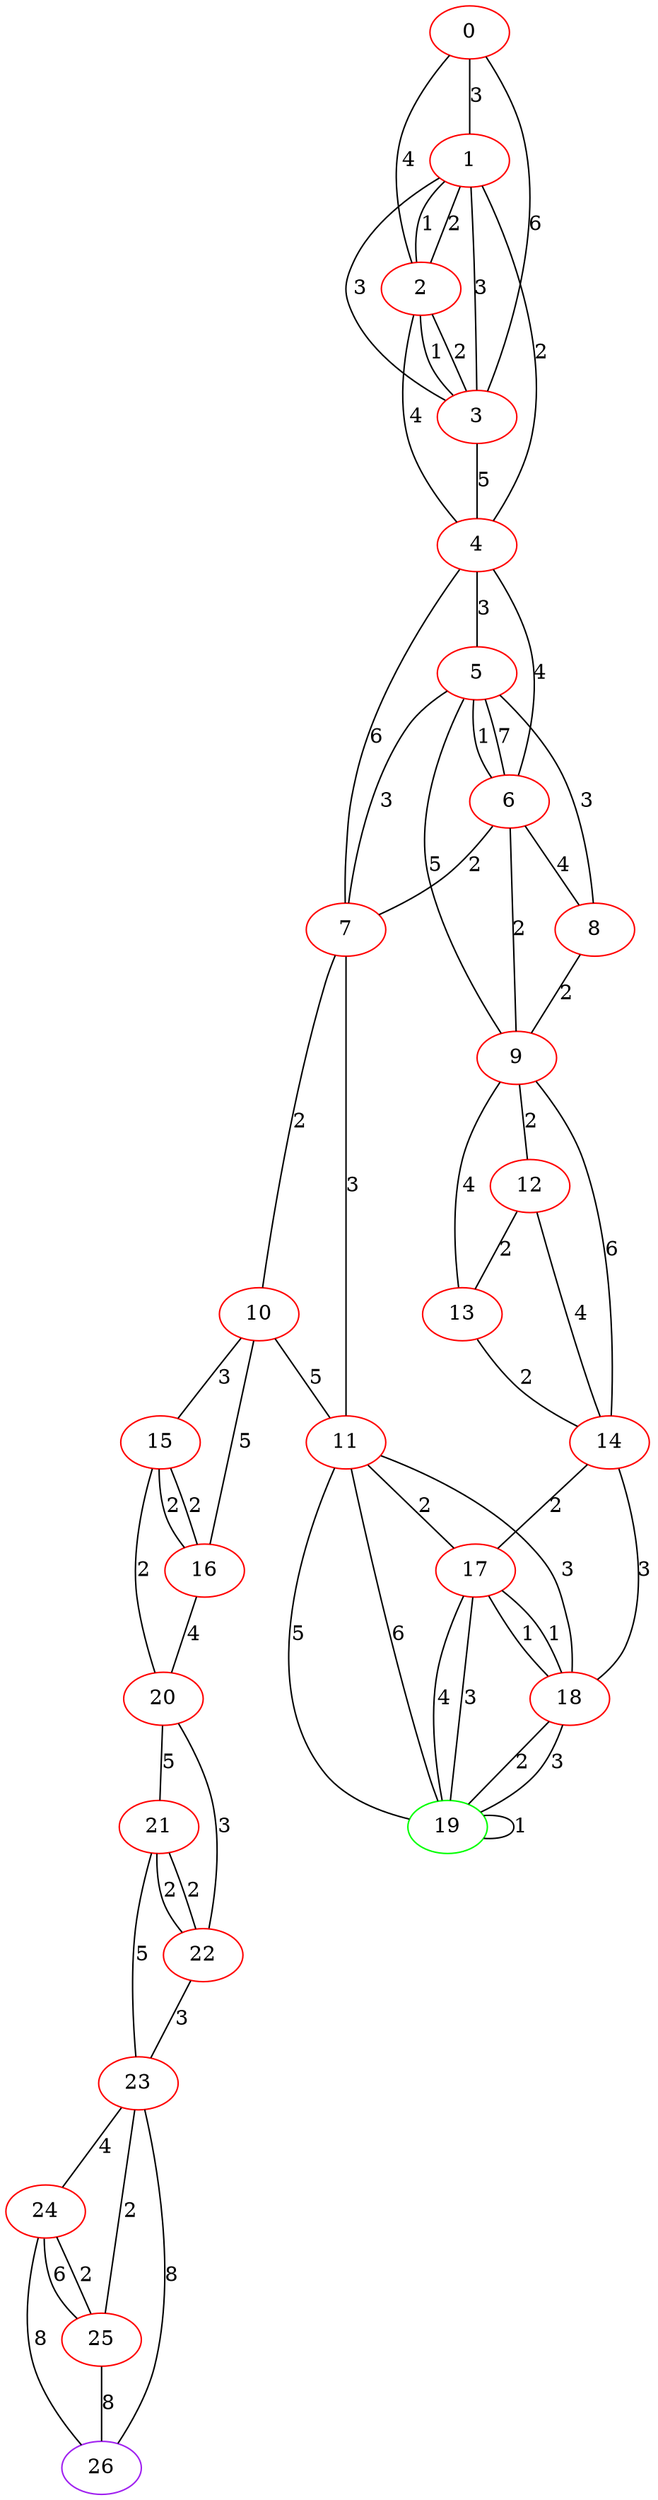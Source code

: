 graph "" {
0 [color=red, weight=1];
1 [color=red, weight=1];
2 [color=red, weight=1];
3 [color=red, weight=1];
4 [color=red, weight=1];
5 [color=red, weight=1];
6 [color=red, weight=1];
7 [color=red, weight=1];
8 [color=red, weight=1];
9 [color=red, weight=1];
10 [color=red, weight=1];
11 [color=red, weight=1];
12 [color=red, weight=1];
13 [color=red, weight=1];
14 [color=red, weight=1];
15 [color=red, weight=1];
16 [color=red, weight=1];
17 [color=red, weight=1];
18 [color=red, weight=1];
19 [color=green, weight=2];
20 [color=red, weight=1];
21 [color=red, weight=1];
22 [color=red, weight=1];
23 [color=red, weight=1];
24 [color=red, weight=1];
25 [color=red, weight=1];
26 [color=purple, weight=4];
0 -- 1  [key=0, label=3];
0 -- 2  [key=0, label=4];
0 -- 3  [key=0, label=6];
1 -- 2  [key=0, label=2];
1 -- 2  [key=1, label=1];
1 -- 3  [key=0, label=3];
1 -- 3  [key=1, label=3];
1 -- 4  [key=0, label=2];
2 -- 3  [key=0, label=1];
2 -- 3  [key=1, label=2];
2 -- 4  [key=0, label=4];
3 -- 4  [key=0, label=5];
4 -- 5  [key=0, label=3];
4 -- 6  [key=0, label=4];
4 -- 7  [key=0, label=6];
5 -- 8  [key=0, label=3];
5 -- 9  [key=0, label=5];
5 -- 6  [key=0, label=7];
5 -- 6  [key=1, label=1];
5 -- 7  [key=0, label=3];
6 -- 8  [key=0, label=4];
6 -- 9  [key=0, label=2];
6 -- 7  [key=0, label=2];
7 -- 10  [key=0, label=2];
7 -- 11  [key=0, label=3];
8 -- 9  [key=0, label=2];
9 -- 12  [key=0, label=2];
9 -- 13  [key=0, label=4];
9 -- 14  [key=0, label=6];
10 -- 15  [key=0, label=3];
10 -- 16  [key=0, label=5];
10 -- 11  [key=0, label=5];
11 -- 17  [key=0, label=2];
11 -- 19  [key=0, label=5];
11 -- 19  [key=1, label=6];
11 -- 18  [key=0, label=3];
12 -- 13  [key=0, label=2];
12 -- 14  [key=0, label=4];
13 -- 14  [key=0, label=2];
14 -- 18  [key=0, label=3];
14 -- 17  [key=0, label=2];
15 -- 16  [key=0, label=2];
15 -- 16  [key=1, label=2];
15 -- 20  [key=0, label=2];
16 -- 20  [key=0, label=4];
17 -- 19  [key=0, label=3];
17 -- 19  [key=1, label=4];
17 -- 18  [key=0, label=1];
17 -- 18  [key=1, label=1];
18 -- 19  [key=0, label=2];
18 -- 19  [key=1, label=3];
19 -- 19  [key=0, label=1];
20 -- 21  [key=0, label=5];
20 -- 22  [key=0, label=3];
21 -- 22  [key=0, label=2];
21 -- 22  [key=1, label=2];
21 -- 23  [key=0, label=5];
22 -- 23  [key=0, label=3];
23 -- 24  [key=0, label=4];
23 -- 25  [key=0, label=2];
23 -- 26  [key=0, label=8];
24 -- 25  [key=0, label=2];
24 -- 25  [key=1, label=6];
24 -- 26  [key=0, label=8];
25 -- 26  [key=0, label=8];
}
